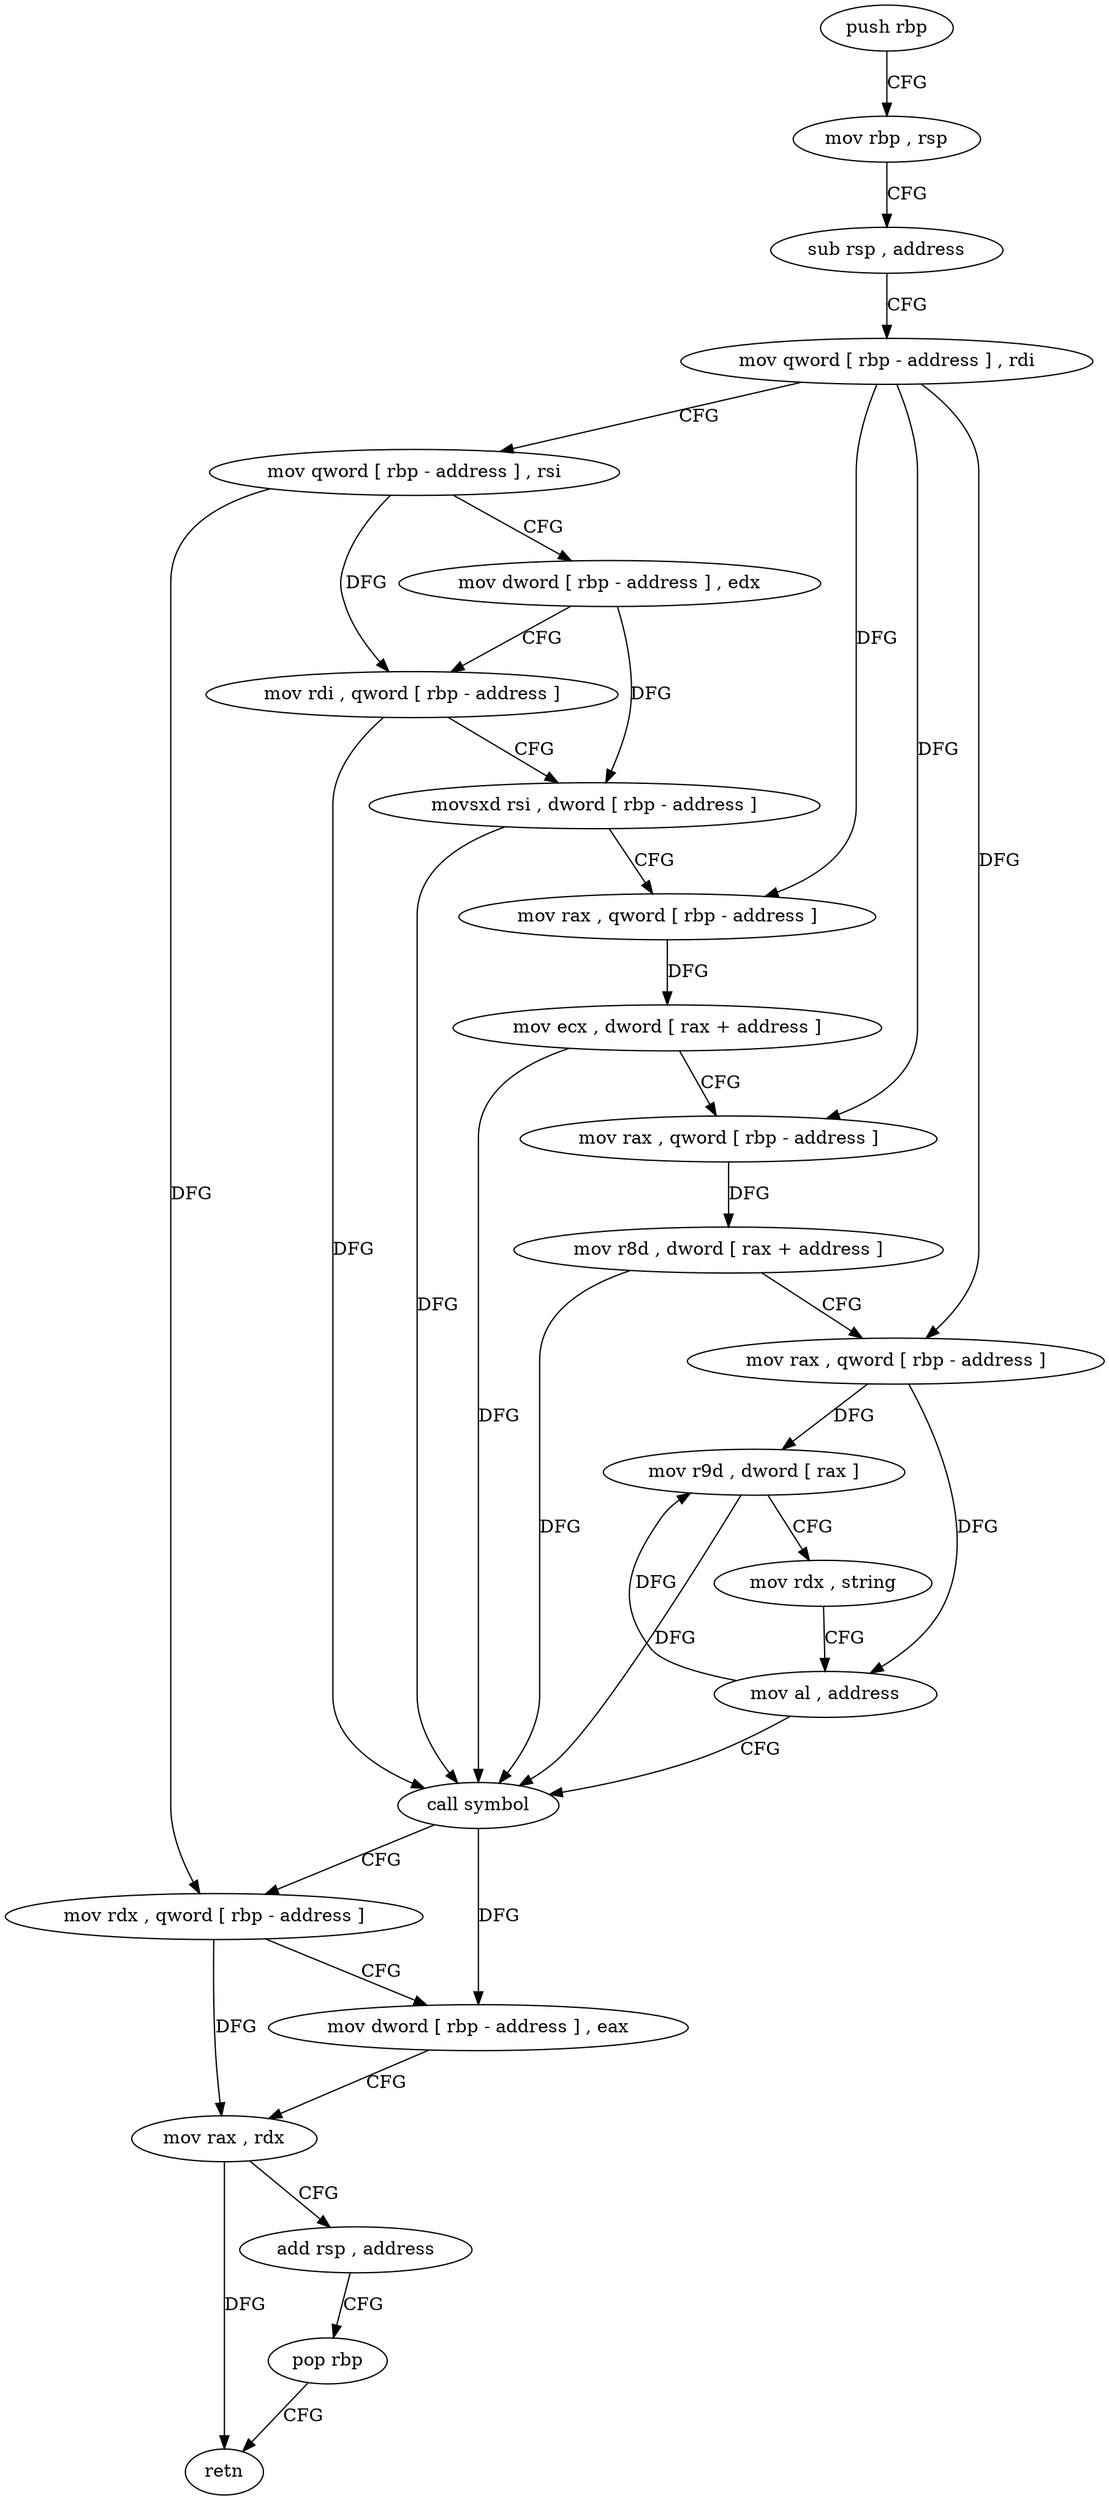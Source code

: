 digraph "func" {
"4436080" [label = "push rbp" ]
"4436081" [label = "mov rbp , rsp" ]
"4436084" [label = "sub rsp , address" ]
"4436088" [label = "mov qword [ rbp - address ] , rdi" ]
"4436092" [label = "mov qword [ rbp - address ] , rsi" ]
"4436096" [label = "mov dword [ rbp - address ] , edx" ]
"4436099" [label = "mov rdi , qword [ rbp - address ]" ]
"4436103" [label = "movsxd rsi , dword [ rbp - address ]" ]
"4436107" [label = "mov rax , qword [ rbp - address ]" ]
"4436111" [label = "mov ecx , dword [ rax + address ]" ]
"4436114" [label = "mov rax , qword [ rbp - address ]" ]
"4436118" [label = "mov r8d , dword [ rax + address ]" ]
"4436122" [label = "mov rax , qword [ rbp - address ]" ]
"4436126" [label = "mov r9d , dword [ rax ]" ]
"4436129" [label = "mov rdx , string" ]
"4436139" [label = "mov al , address" ]
"4436141" [label = "call symbol" ]
"4436146" [label = "mov rdx , qword [ rbp - address ]" ]
"4436150" [label = "mov dword [ rbp - address ] , eax" ]
"4436153" [label = "mov rax , rdx" ]
"4436156" [label = "add rsp , address" ]
"4436160" [label = "pop rbp" ]
"4436161" [label = "retn" ]
"4436080" -> "4436081" [ label = "CFG" ]
"4436081" -> "4436084" [ label = "CFG" ]
"4436084" -> "4436088" [ label = "CFG" ]
"4436088" -> "4436092" [ label = "CFG" ]
"4436088" -> "4436107" [ label = "DFG" ]
"4436088" -> "4436114" [ label = "DFG" ]
"4436088" -> "4436122" [ label = "DFG" ]
"4436092" -> "4436096" [ label = "CFG" ]
"4436092" -> "4436099" [ label = "DFG" ]
"4436092" -> "4436146" [ label = "DFG" ]
"4436096" -> "4436099" [ label = "CFG" ]
"4436096" -> "4436103" [ label = "DFG" ]
"4436099" -> "4436103" [ label = "CFG" ]
"4436099" -> "4436141" [ label = "DFG" ]
"4436103" -> "4436107" [ label = "CFG" ]
"4436103" -> "4436141" [ label = "DFG" ]
"4436107" -> "4436111" [ label = "DFG" ]
"4436111" -> "4436114" [ label = "CFG" ]
"4436111" -> "4436141" [ label = "DFG" ]
"4436114" -> "4436118" [ label = "DFG" ]
"4436118" -> "4436122" [ label = "CFG" ]
"4436118" -> "4436141" [ label = "DFG" ]
"4436122" -> "4436126" [ label = "DFG" ]
"4436122" -> "4436139" [ label = "DFG" ]
"4436126" -> "4436129" [ label = "CFG" ]
"4436126" -> "4436141" [ label = "DFG" ]
"4436129" -> "4436139" [ label = "CFG" ]
"4436139" -> "4436141" [ label = "CFG" ]
"4436139" -> "4436126" [ label = "DFG" ]
"4436141" -> "4436146" [ label = "CFG" ]
"4436141" -> "4436150" [ label = "DFG" ]
"4436146" -> "4436150" [ label = "CFG" ]
"4436146" -> "4436153" [ label = "DFG" ]
"4436150" -> "4436153" [ label = "CFG" ]
"4436153" -> "4436156" [ label = "CFG" ]
"4436153" -> "4436161" [ label = "DFG" ]
"4436156" -> "4436160" [ label = "CFG" ]
"4436160" -> "4436161" [ label = "CFG" ]
}
